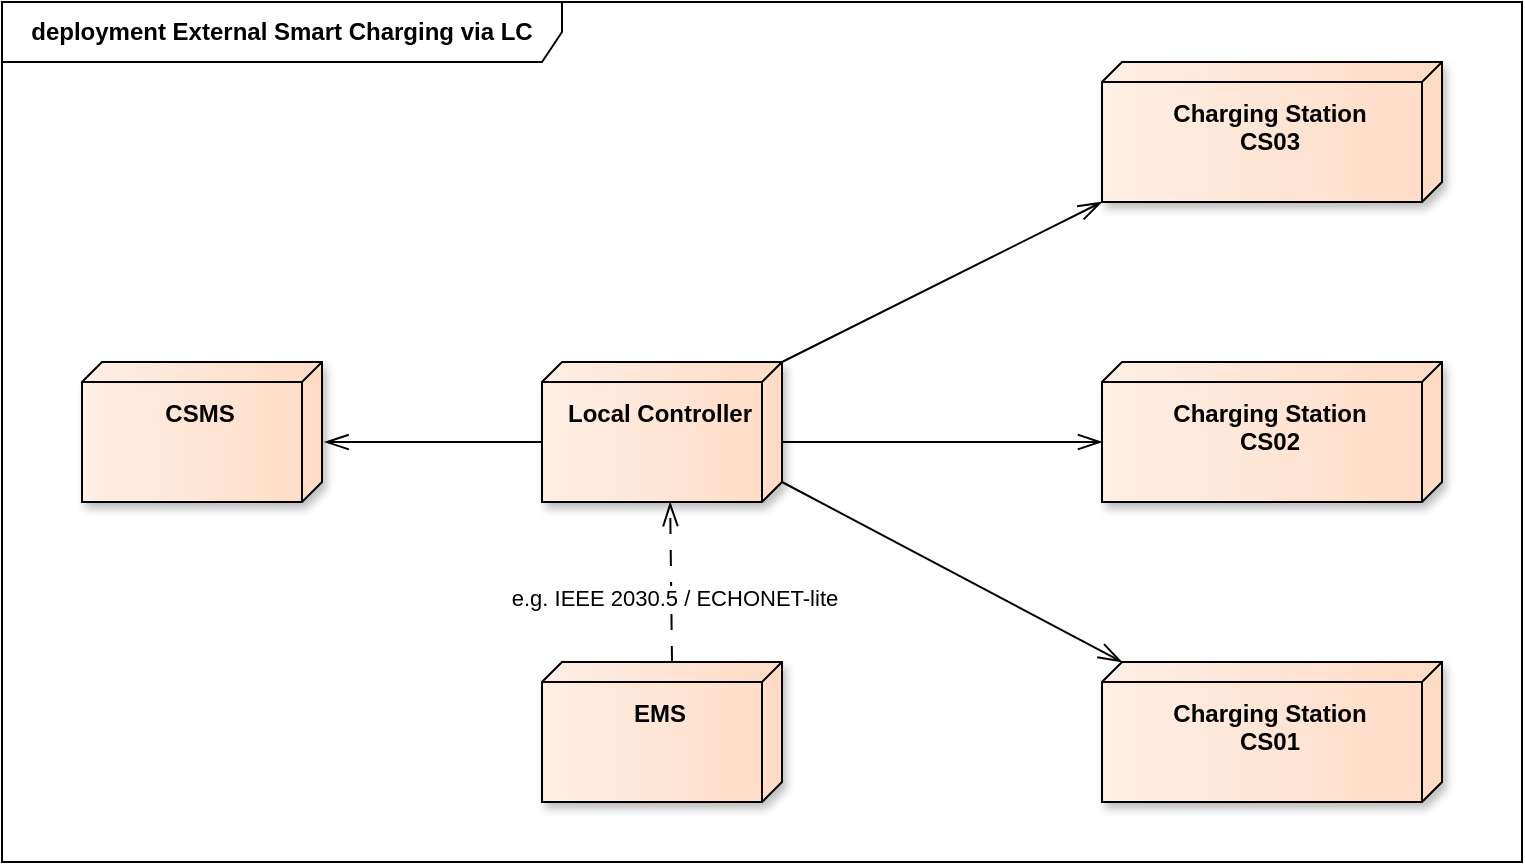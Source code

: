 <mxfile>
    <diagram name="Page-1" id="9tQ1tSP2HzV1Um7QykBu">
        <mxGraphModel dx="657" dy="735" grid="1" gridSize="10" guides="1" tooltips="1" connect="1" arrows="1" fold="1" page="1" pageScale="1" pageWidth="827" pageHeight="1169" math="0" shadow="0">
            <root>
                <mxCell id="0"/>
                <mxCell id="1" parent="0"/>
                <mxCell id="MDDdXcsnkMQ_tbPxS7x7-1" value="&lt;b&gt;deployment External Smart Charging via LC&lt;/b&gt;" style="shape=umlFrame;whiteSpace=wrap;html=1;pointerEvents=0;width=280;height=30;" parent="1" vertex="1">
                    <mxGeometry x="40" y="40" width="760" height="430" as="geometry"/>
                </mxCell>
                <mxCell id="MDDdXcsnkMQ_tbPxS7x7-18" style="rounded=0;orthogonalLoop=1;jettySize=auto;html=1;endArrow=openThin;endFill=0;endSize=10;startSize=10;dashed=1;dashPattern=8 8;startArrow=none;startFill=0;entryX=1.001;entryY=0.466;entryDx=0;entryDy=0;entryPerimeter=0;exitX=0;exitY=0;exitDx=0;exitDy=55;exitPerimeter=0;jumpStyle=none;" parent="1" source="MDDdXcsnkMQ_tbPxS7x7-9" target="MDDdXcsnkMQ_tbPxS7x7-8" edge="1">
                    <mxGeometry relative="1" as="geometry">
                        <mxPoint x="440" y="410" as="sourcePoint"/>
                        <mxPoint x="651" y="150" as="targetPoint"/>
                    </mxGeometry>
                </mxCell>
                <mxCell id="2" value="e.g. IEEE 2030.5 / ECHONET-lite" style="edgeLabel;html=1;align=center;verticalAlign=middle;resizable=0;points=[];" vertex="1" connectable="0" parent="MDDdXcsnkMQ_tbPxS7x7-18">
                    <mxGeometry x="-0.192" y="-1" relative="1" as="geometry">
                        <mxPoint as="offset"/>
                    </mxGeometry>
                </mxCell>
                <mxCell id="MDDdXcsnkMQ_tbPxS7x7-17" style="rounded=0;orthogonalLoop=1;jettySize=auto;html=1;endArrow=openThin;endFill=0;endSize=10;startSize=10;startArrow=none;startFill=0;entryX=0;entryY=0;entryDx=0;entryDy=160;entryPerimeter=0;exitX=0;exitY=0;exitDx=60;exitDy=0;exitPerimeter=0;jumpStyle=arc;jumpSize=10;" parent="1" source="MDDdXcsnkMQ_tbPxS7x7-8" target="MDDdXcsnkMQ_tbPxS7x7-10" edge="1">
                    <mxGeometry relative="1" as="geometry">
                        <mxPoint x="440" y="270" as="sourcePoint"/>
                        <mxPoint x="600" y="270" as="targetPoint"/>
                    </mxGeometry>
                </mxCell>
                <mxCell id="MDDdXcsnkMQ_tbPxS7x7-2" value="&lt;p&gt;&lt;b&gt;CSMS&lt;/b&gt;&lt;/p&gt;" style="verticalAlign=top;align=center;spacingTop=0;spacingLeft=10;spacingRight=12;shape=cube;size=10;direction=south;fontStyle=0;html=1;whiteSpace=wrap;fillColor=#FFDBC5;strokeColor=#000000;fillStyle=auto;gradientColor=#FFEFE5;shadow=1;" parent="1" vertex="1">
                    <mxGeometry x="80" y="220" width="120" height="70" as="geometry"/>
                </mxCell>
                <mxCell id="MDDdXcsnkMQ_tbPxS7x7-3" style="rounded=0;orthogonalLoop=1;jettySize=auto;html=1;endArrow=none;endFill=0;endSize=10;startSize=10;startArrow=openThin;startFill=0;entryX=0;entryY=0;entryDx=40;entryDy=120;entryPerimeter=0;exitX=0.572;exitY=-0.011;exitDx=0;exitDy=0;exitPerimeter=0;" parent="1" source="MDDdXcsnkMQ_tbPxS7x7-2" target="MDDdXcsnkMQ_tbPxS7x7-8" edge="1">
                    <mxGeometry relative="1" as="geometry">
                        <mxPoint x="270" y="690" as="sourcePoint"/>
                        <mxPoint x="640" y="690" as="targetPoint"/>
                    </mxGeometry>
                </mxCell>
                <mxCell id="MDDdXcsnkMQ_tbPxS7x7-8" value="&lt;p&gt;&lt;b&gt;Local Controller&lt;/b&gt;&lt;/p&gt;" style="verticalAlign=top;align=center;spacingTop=0;spacingLeft=10;spacingRight=12;shape=cube;size=10;direction=south;fontStyle=0;html=1;whiteSpace=wrap;fillColor=#FFDBC5;strokeColor=#000000;fillStyle=auto;gradientColor=#FFEFE5;shadow=1;" parent="1" vertex="1">
                    <mxGeometry x="310" y="220" width="120" height="70" as="geometry"/>
                </mxCell>
                <mxCell id="MDDdXcsnkMQ_tbPxS7x7-9" value="&lt;p&gt;&lt;b&gt;EMS&lt;/b&gt;&lt;/p&gt;" style="verticalAlign=top;align=center;spacingTop=0;spacingLeft=10;spacingRight=12;shape=cube;size=10;direction=south;fontStyle=0;html=1;whiteSpace=wrap;fillColor=#FFDBC5;strokeColor=#000000;fillStyle=auto;gradientColor=#FFEFE5;shadow=1;" parent="1" vertex="1">
                    <mxGeometry x="310" y="370" width="120" height="70" as="geometry"/>
                </mxCell>
                <mxCell id="MDDdXcsnkMQ_tbPxS7x7-10" value="&lt;p&gt;&lt;b&gt;Charging Station&lt;br&gt;CS01&lt;/b&gt;&lt;/p&gt;" style="verticalAlign=top;align=center;spacingTop=0;spacingLeft=10;spacingRight=12;shape=cube;size=10;direction=south;fontStyle=0;html=1;whiteSpace=wrap;fillColor=#FFDBC5;strokeColor=#000000;fillStyle=auto;gradientColor=#FFEFE5;shadow=1;" parent="1" vertex="1">
                    <mxGeometry x="590" y="370" width="170" height="70" as="geometry"/>
                </mxCell>
                <mxCell id="MDDdXcsnkMQ_tbPxS7x7-12" value="&lt;p&gt;&lt;b&gt;Charging Station&lt;br&gt;CS02&lt;/b&gt;&lt;/p&gt;" style="verticalAlign=top;align=center;spacingTop=0;spacingLeft=10;spacingRight=12;shape=cube;size=10;direction=south;fontStyle=0;html=1;whiteSpace=wrap;fillColor=#FFDBC5;strokeColor=#000000;fillStyle=auto;gradientColor=#FFEFE5;shadow=1;" parent="1" vertex="1">
                    <mxGeometry x="590" y="220" width="170" height="70" as="geometry"/>
                </mxCell>
                <mxCell id="MDDdXcsnkMQ_tbPxS7x7-13" value="&lt;p&gt;&lt;b&gt;Charging Station&lt;br&gt;&lt;/b&gt;&lt;b style=&quot;background-color: initial;&quot;&gt;CS03&lt;/b&gt;&lt;/p&gt;" style="verticalAlign=top;align=center;spacingTop=0;spacingLeft=10;spacingRight=12;shape=cube;size=10;direction=south;fontStyle=0;html=1;whiteSpace=wrap;fillColor=#FFDBC5;strokeColor=#000000;fillStyle=auto;gradientColor=#FFEFE5;shadow=1;" parent="1" vertex="1">
                    <mxGeometry x="590" y="70" width="170" height="70" as="geometry"/>
                </mxCell>
                <mxCell id="MDDdXcsnkMQ_tbPxS7x7-14" style="rounded=0;orthogonalLoop=1;jettySize=auto;html=1;endArrow=openThin;endFill=0;endSize=10;startSize=10;startArrow=none;startFill=0;entryX=0;entryY=0;entryDx=40;entryDy=170;entryPerimeter=0;exitX=0.572;exitY=0.003;exitDx=0;exitDy=0;exitPerimeter=0;jumpStyle=arc;jumpSize=10;" parent="1" source="MDDdXcsnkMQ_tbPxS7x7-8" target="MDDdXcsnkMQ_tbPxS7x7-12" edge="1">
                    <mxGeometry relative="1" as="geometry">
                        <mxPoint x="430" y="260" as="sourcePoint"/>
                        <mxPoint x="539" y="260" as="targetPoint"/>
                    </mxGeometry>
                </mxCell>
                <mxCell id="MDDdXcsnkMQ_tbPxS7x7-15" style="rounded=0;orthogonalLoop=1;jettySize=auto;html=1;endArrow=openThin;endFill=0;endSize=10;startSize=10;startArrow=none;startFill=0;entryX=1;entryY=1;entryDx=0;entryDy=0;entryPerimeter=0;exitX=0;exitY=0;exitDx=0;exitDy=0;exitPerimeter=0;jumpStyle=none;" parent="1" source="MDDdXcsnkMQ_tbPxS7x7-8" target="MDDdXcsnkMQ_tbPxS7x7-13" edge="1">
                    <mxGeometry relative="1" as="geometry">
                        <mxPoint x="440" y="270" as="sourcePoint"/>
                        <mxPoint x="600" y="270" as="targetPoint"/>
                    </mxGeometry>
                </mxCell>
            </root>
        </mxGraphModel>
    </diagram>
</mxfile>